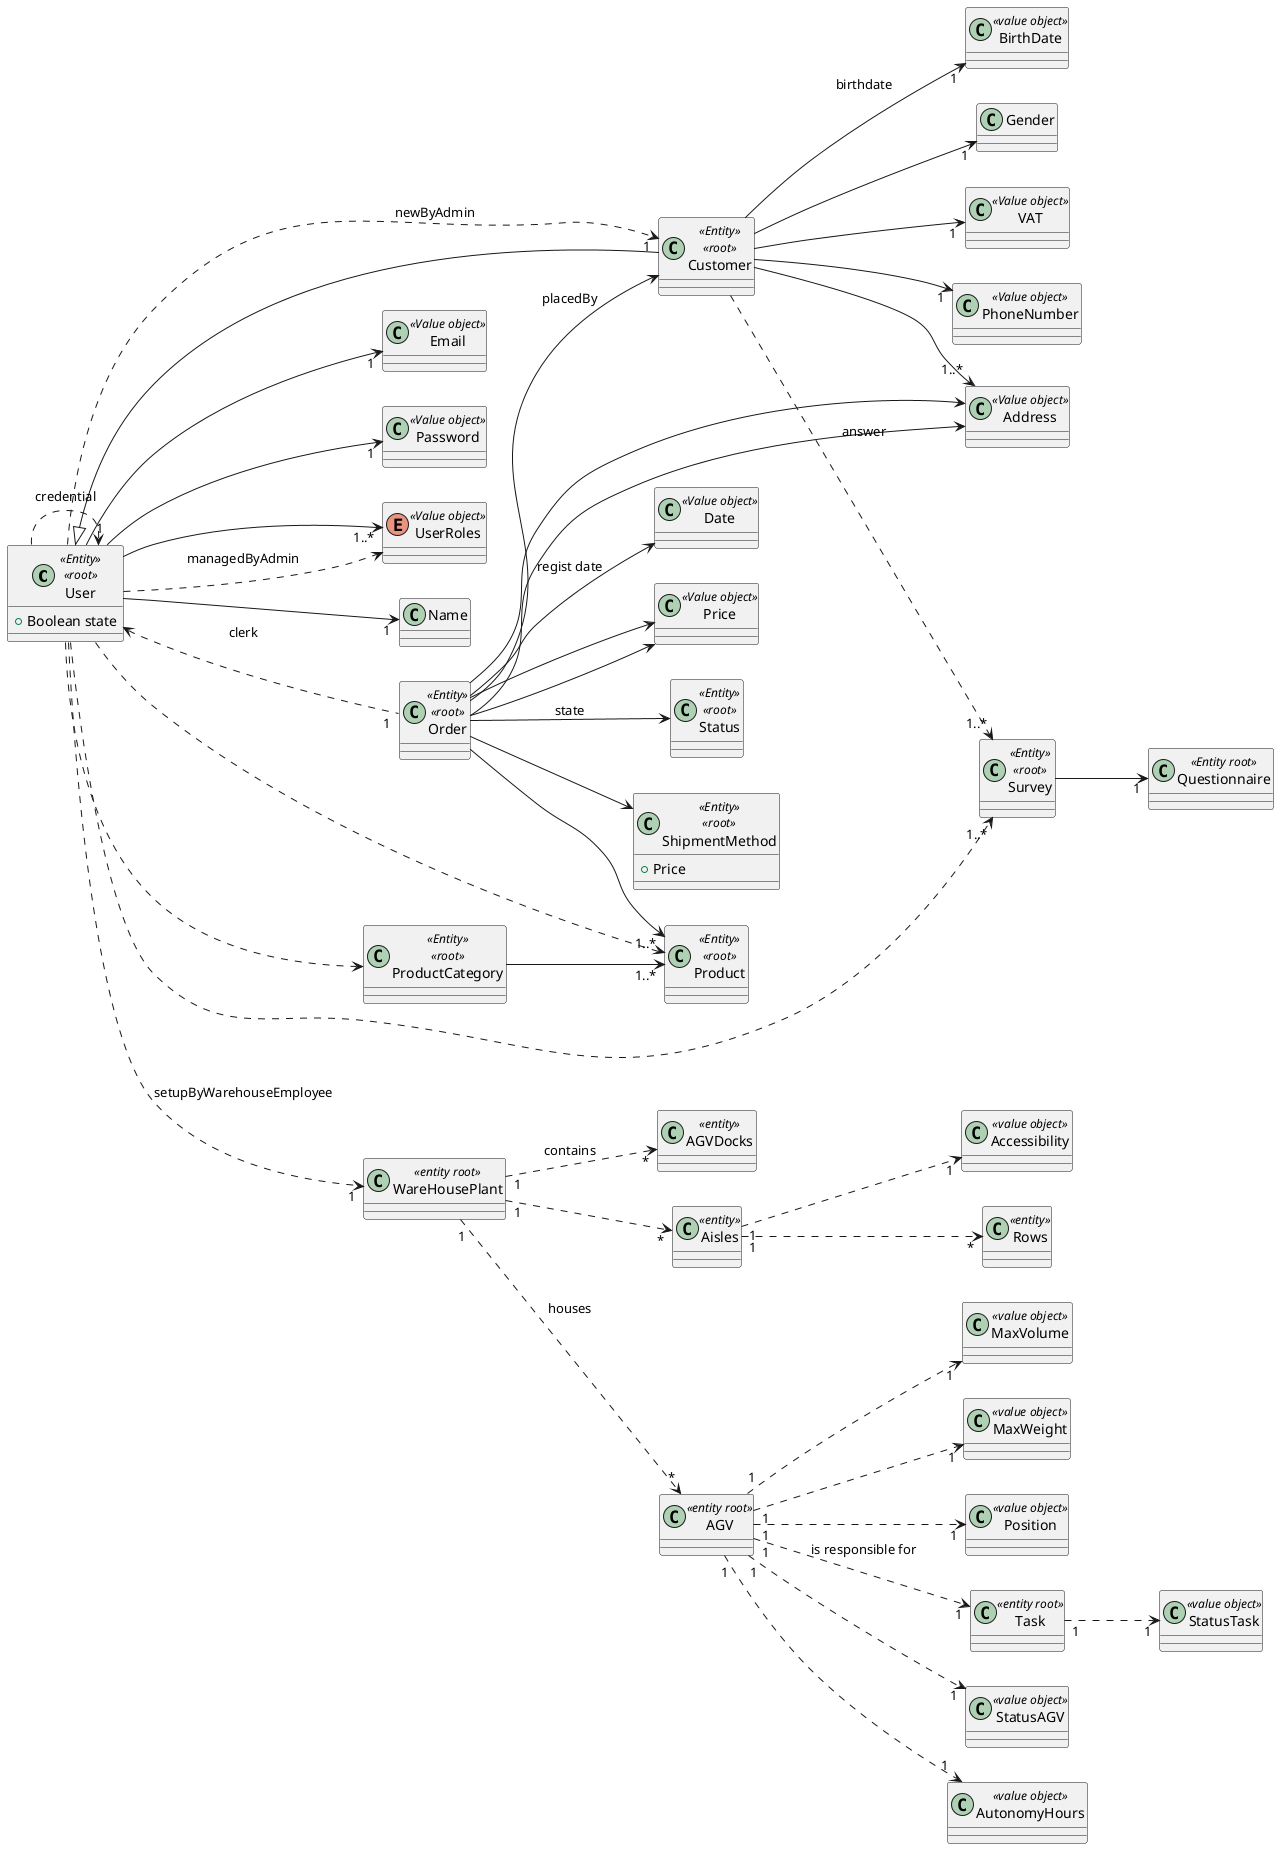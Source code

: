 @startuml

left to right direction
'skinparam linetype ortho

class User <<Entity>> <<root>>{
 +Boolean state
}

class Customer <<Entity>> <<root>> {}

class Order <<Entity>> <<root>> {}



class Email <<Value object>> {}

class Password <<Value object>>

enum UserRoles <<Value object>> {}

User --> "1" Name
User --> "1" Email
User --> "1" Password
User ..> UserRoles : managedByAdmin
User --> "1..*" UserRoles

Customer --|> User


class VAT <<Value object>>{}
class PhoneNumber <<Value object>>{}
class Address <<Value object>>{}
class Date <<Value object>>

Customer --> "1" VAT
Customer --> "1..*" Address
Customer --> "1" PhoneNumber
Customer --> "1" BirthDate : birthdate
Customer --> "1" Gender

class Price <<Value object>>{}
class Status <<Entity>> <<root>>{}
class ShipmentMethod <<Entity>> <<root>>{
    +Price
}

Order --> Customer : placedBy
Order --> Date :  regist date
Order --> Price
Order --> Price
Order --> Address
Order --> Address
Order --> Status : state
Order --> ShipmentMethod

class Product <<Entity>> <<root>>{}
class ProductCategory <<Entity>> <<root>>{}

Order --> "1..*" Product

ProductCategory --> "1..*" Product

User ..> ProductCategory
User ..> Product
User ..> "1" User : credential
User ..> "1" Customer : newByAdmin
User <.. "1" Order : clerk

class WareHousePlant<<entity root>> {}
class Aisles <<entity>> {}
class Accessibility <<value object>> {}
class Rows <<entity>> {}
class AGVDocks <<entity>> {}
class AGV<<entity root>>{}
class StatusAGV<<value object>>{}
class AutonomyHours<<value object>>{}
class MaxVolume<<value object>>{}
class MaxWeight<<value object>>{}
class Position<<value object>>{}
class Task<<entity root>>{}
class StatusTask<<value object>>{}
class BirthDate<<value object>>{}

User ..> "1" WareHousePlant : setupByWarehouseEmployee
WareHousePlant "1" ..> "*" AGVDocks : contains
WareHousePlant "1" ..> "*" Aisles
Aisles "1" ..> "*" Rows
Aisles "1" ..> "1" Accessibility
WareHousePlant "1"..> "*" AGV : houses
AGV "1" ..> "1" StatusAGV
AGV "1" ..> "1" AutonomyHours
AGV "1" ..> "1" MaxVolume
AGV "1" ..> "1" MaxWeight
AGV "1" ..> "1" Position
AGV "1"..> "1" Task : is responsible for
Task "1" ..> "1" StatusTask

class Survey <<Entity>> <<root>>{}
class Questionnaire <<Entity root>>{}

User ..> "1..*" Survey
Customer ..> "1..*" Survey : answer
Survey --> "1" Questionnaire

@enduml